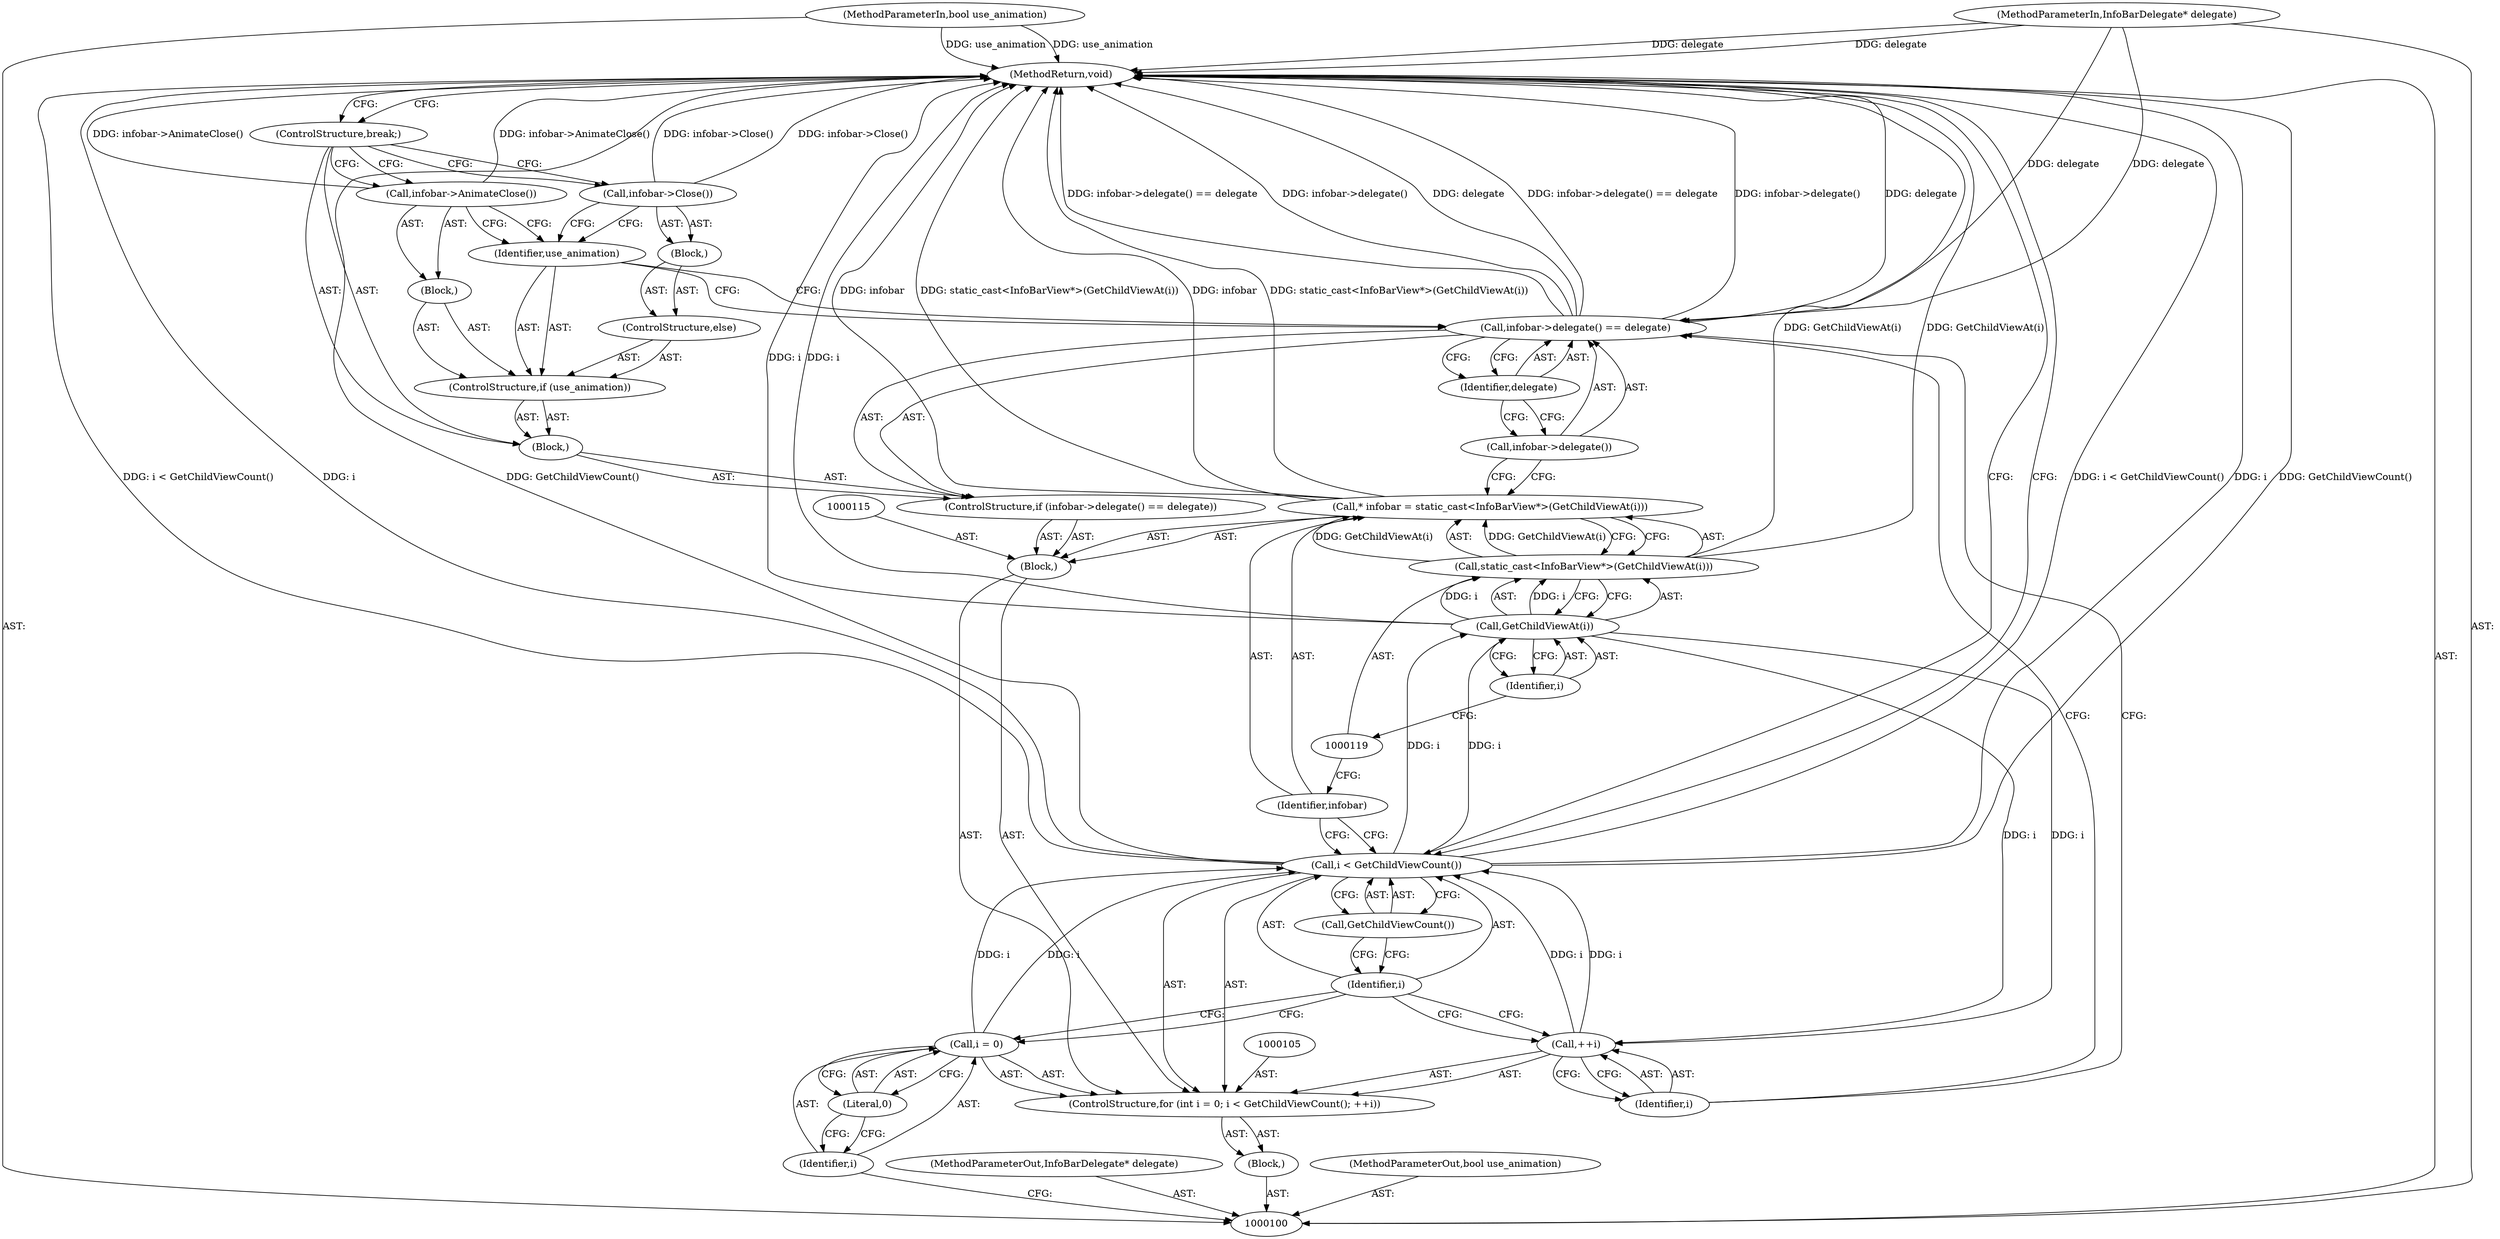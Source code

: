 digraph "0_Chrome_fc3c351a3d995f73ead5c92354396a7ec2b14e3f_9" {
"1000135" [label="(MethodReturn,void)"];
"1000101" [label="(MethodParameterIn,InfoBarDelegate* delegate)"];
"1000182" [label="(MethodParameterOut,InfoBarDelegate* delegate)"];
"1000134" [label="(ControlStructure,break;)"];
"1000102" [label="(MethodParameterIn,bool use_animation)"];
"1000183" [label="(MethodParameterOut,bool use_animation)"];
"1000103" [label="(Block,)"];
"1000106" [label="(Call,i = 0)"];
"1000107" [label="(Identifier,i)"];
"1000108" [label="(Literal,0)"];
"1000109" [label="(Call,i < GetChildViewCount())"];
"1000110" [label="(Identifier,i)"];
"1000111" [label="(Call,GetChildViewCount())"];
"1000104" [label="(ControlStructure,for (int i = 0; i < GetChildViewCount(); ++i))"];
"1000112" [label="(Call,++i)"];
"1000113" [label="(Identifier,i)"];
"1000116" [label="(Call,* infobar = static_cast<InfoBarView*>(GetChildViewAt(i)))"];
"1000117" [label="(Identifier,infobar)"];
"1000118" [label="(Call,static_cast<InfoBarView*>(GetChildViewAt(i)))"];
"1000114" [label="(Block,)"];
"1000120" [label="(Call,GetChildViewAt(i))"];
"1000121" [label="(Identifier,i)"];
"1000125" [label="(Identifier,delegate)"];
"1000126" [label="(Block,)"];
"1000122" [label="(ControlStructure,if (infobar->delegate() == delegate))"];
"1000123" [label="(Call,infobar->delegate() == delegate)"];
"1000124" [label="(Call,infobar->delegate())"];
"1000128" [label="(Identifier,use_animation)"];
"1000129" [label="(Block,)"];
"1000127" [label="(ControlStructure,if (use_animation))"];
"1000130" [label="(Call,infobar->AnimateClose())"];
"1000132" [label="(Block,)"];
"1000131" [label="(ControlStructure,else)"];
"1000133" [label="(Call,infobar->Close())"];
"1000135" -> "1000100"  [label="AST: "];
"1000135" -> "1000109"  [label="CFG: "];
"1000135" -> "1000134"  [label="CFG: "];
"1000116" -> "1000135"  [label="DDG: infobar"];
"1000116" -> "1000135"  [label="DDG: static_cast<InfoBarView*>(GetChildViewAt(i))"];
"1000130" -> "1000135"  [label="DDG: infobar->AnimateClose()"];
"1000123" -> "1000135"  [label="DDG: delegate"];
"1000123" -> "1000135"  [label="DDG: infobar->delegate() == delegate"];
"1000123" -> "1000135"  [label="DDG: infobar->delegate()"];
"1000120" -> "1000135"  [label="DDG: i"];
"1000133" -> "1000135"  [label="DDG: infobar->Close()"];
"1000102" -> "1000135"  [label="DDG: use_animation"];
"1000101" -> "1000135"  [label="DDG: delegate"];
"1000109" -> "1000135"  [label="DDG: i"];
"1000109" -> "1000135"  [label="DDG: GetChildViewCount()"];
"1000109" -> "1000135"  [label="DDG: i < GetChildViewCount()"];
"1000118" -> "1000135"  [label="DDG: GetChildViewAt(i)"];
"1000101" -> "1000100"  [label="AST: "];
"1000101" -> "1000135"  [label="DDG: delegate"];
"1000101" -> "1000123"  [label="DDG: delegate"];
"1000182" -> "1000100"  [label="AST: "];
"1000134" -> "1000126"  [label="AST: "];
"1000134" -> "1000130"  [label="CFG: "];
"1000134" -> "1000133"  [label="CFG: "];
"1000135" -> "1000134"  [label="CFG: "];
"1000102" -> "1000100"  [label="AST: "];
"1000102" -> "1000135"  [label="DDG: use_animation"];
"1000183" -> "1000100"  [label="AST: "];
"1000103" -> "1000100"  [label="AST: "];
"1000104" -> "1000103"  [label="AST: "];
"1000106" -> "1000104"  [label="AST: "];
"1000106" -> "1000108"  [label="CFG: "];
"1000107" -> "1000106"  [label="AST: "];
"1000108" -> "1000106"  [label="AST: "];
"1000110" -> "1000106"  [label="CFG: "];
"1000106" -> "1000109"  [label="DDG: i"];
"1000107" -> "1000106"  [label="AST: "];
"1000107" -> "1000100"  [label="CFG: "];
"1000108" -> "1000107"  [label="CFG: "];
"1000108" -> "1000106"  [label="AST: "];
"1000108" -> "1000107"  [label="CFG: "];
"1000106" -> "1000108"  [label="CFG: "];
"1000109" -> "1000104"  [label="AST: "];
"1000109" -> "1000111"  [label="CFG: "];
"1000110" -> "1000109"  [label="AST: "];
"1000111" -> "1000109"  [label="AST: "];
"1000117" -> "1000109"  [label="CFG: "];
"1000135" -> "1000109"  [label="CFG: "];
"1000109" -> "1000135"  [label="DDG: i"];
"1000109" -> "1000135"  [label="DDG: GetChildViewCount()"];
"1000109" -> "1000135"  [label="DDG: i < GetChildViewCount()"];
"1000106" -> "1000109"  [label="DDG: i"];
"1000112" -> "1000109"  [label="DDG: i"];
"1000109" -> "1000120"  [label="DDG: i"];
"1000110" -> "1000109"  [label="AST: "];
"1000110" -> "1000106"  [label="CFG: "];
"1000110" -> "1000112"  [label="CFG: "];
"1000111" -> "1000110"  [label="CFG: "];
"1000111" -> "1000109"  [label="AST: "];
"1000111" -> "1000110"  [label="CFG: "];
"1000109" -> "1000111"  [label="CFG: "];
"1000104" -> "1000103"  [label="AST: "];
"1000105" -> "1000104"  [label="AST: "];
"1000106" -> "1000104"  [label="AST: "];
"1000109" -> "1000104"  [label="AST: "];
"1000112" -> "1000104"  [label="AST: "];
"1000114" -> "1000104"  [label="AST: "];
"1000112" -> "1000104"  [label="AST: "];
"1000112" -> "1000113"  [label="CFG: "];
"1000113" -> "1000112"  [label="AST: "];
"1000110" -> "1000112"  [label="CFG: "];
"1000112" -> "1000109"  [label="DDG: i"];
"1000120" -> "1000112"  [label="DDG: i"];
"1000113" -> "1000112"  [label="AST: "];
"1000113" -> "1000123"  [label="CFG: "];
"1000112" -> "1000113"  [label="CFG: "];
"1000116" -> "1000114"  [label="AST: "];
"1000116" -> "1000118"  [label="CFG: "];
"1000117" -> "1000116"  [label="AST: "];
"1000118" -> "1000116"  [label="AST: "];
"1000124" -> "1000116"  [label="CFG: "];
"1000116" -> "1000135"  [label="DDG: infobar"];
"1000116" -> "1000135"  [label="DDG: static_cast<InfoBarView*>(GetChildViewAt(i))"];
"1000118" -> "1000116"  [label="DDG: GetChildViewAt(i)"];
"1000117" -> "1000116"  [label="AST: "];
"1000117" -> "1000109"  [label="CFG: "];
"1000119" -> "1000117"  [label="CFG: "];
"1000118" -> "1000116"  [label="AST: "];
"1000118" -> "1000120"  [label="CFG: "];
"1000119" -> "1000118"  [label="AST: "];
"1000120" -> "1000118"  [label="AST: "];
"1000116" -> "1000118"  [label="CFG: "];
"1000118" -> "1000135"  [label="DDG: GetChildViewAt(i)"];
"1000118" -> "1000116"  [label="DDG: GetChildViewAt(i)"];
"1000120" -> "1000118"  [label="DDG: i"];
"1000114" -> "1000104"  [label="AST: "];
"1000115" -> "1000114"  [label="AST: "];
"1000116" -> "1000114"  [label="AST: "];
"1000122" -> "1000114"  [label="AST: "];
"1000120" -> "1000118"  [label="AST: "];
"1000120" -> "1000121"  [label="CFG: "];
"1000121" -> "1000120"  [label="AST: "];
"1000118" -> "1000120"  [label="CFG: "];
"1000120" -> "1000135"  [label="DDG: i"];
"1000120" -> "1000112"  [label="DDG: i"];
"1000120" -> "1000118"  [label="DDG: i"];
"1000109" -> "1000120"  [label="DDG: i"];
"1000121" -> "1000120"  [label="AST: "];
"1000121" -> "1000119"  [label="CFG: "];
"1000120" -> "1000121"  [label="CFG: "];
"1000125" -> "1000123"  [label="AST: "];
"1000125" -> "1000124"  [label="CFG: "];
"1000123" -> "1000125"  [label="CFG: "];
"1000126" -> "1000122"  [label="AST: "];
"1000127" -> "1000126"  [label="AST: "];
"1000134" -> "1000126"  [label="AST: "];
"1000122" -> "1000114"  [label="AST: "];
"1000123" -> "1000122"  [label="AST: "];
"1000126" -> "1000122"  [label="AST: "];
"1000123" -> "1000122"  [label="AST: "];
"1000123" -> "1000125"  [label="CFG: "];
"1000124" -> "1000123"  [label="AST: "];
"1000125" -> "1000123"  [label="AST: "];
"1000128" -> "1000123"  [label="CFG: "];
"1000113" -> "1000123"  [label="CFG: "];
"1000123" -> "1000135"  [label="DDG: delegate"];
"1000123" -> "1000135"  [label="DDG: infobar->delegate() == delegate"];
"1000123" -> "1000135"  [label="DDG: infobar->delegate()"];
"1000101" -> "1000123"  [label="DDG: delegate"];
"1000124" -> "1000123"  [label="AST: "];
"1000124" -> "1000116"  [label="CFG: "];
"1000125" -> "1000124"  [label="CFG: "];
"1000128" -> "1000127"  [label="AST: "];
"1000128" -> "1000123"  [label="CFG: "];
"1000130" -> "1000128"  [label="CFG: "];
"1000133" -> "1000128"  [label="CFG: "];
"1000129" -> "1000127"  [label="AST: "];
"1000130" -> "1000129"  [label="AST: "];
"1000127" -> "1000126"  [label="AST: "];
"1000128" -> "1000127"  [label="AST: "];
"1000129" -> "1000127"  [label="AST: "];
"1000131" -> "1000127"  [label="AST: "];
"1000130" -> "1000129"  [label="AST: "];
"1000130" -> "1000128"  [label="CFG: "];
"1000134" -> "1000130"  [label="CFG: "];
"1000130" -> "1000135"  [label="DDG: infobar->AnimateClose()"];
"1000132" -> "1000131"  [label="AST: "];
"1000133" -> "1000132"  [label="AST: "];
"1000131" -> "1000127"  [label="AST: "];
"1000132" -> "1000131"  [label="AST: "];
"1000133" -> "1000132"  [label="AST: "];
"1000133" -> "1000128"  [label="CFG: "];
"1000134" -> "1000133"  [label="CFG: "];
"1000133" -> "1000135"  [label="DDG: infobar->Close()"];
}
